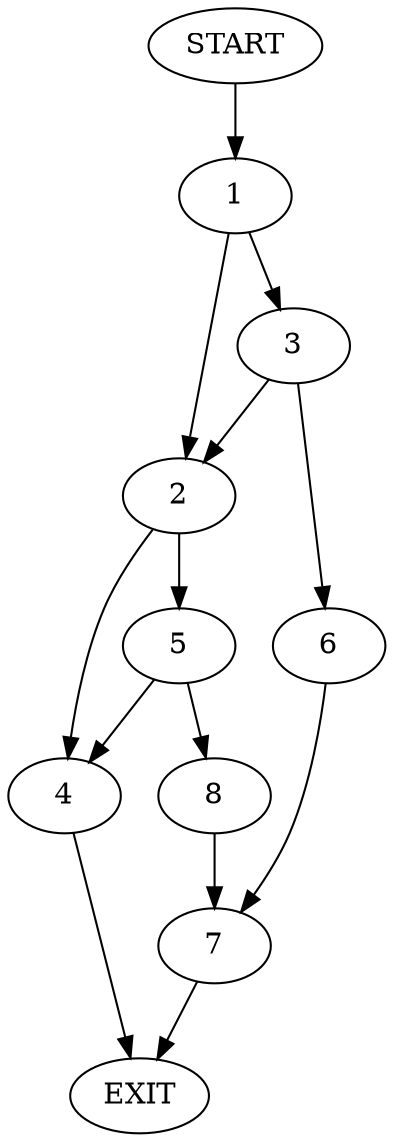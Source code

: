 digraph {
0 [label="START"]
9 [label="EXIT"]
0 -> 1
1 -> 2
1 -> 3
2 -> 4
2 -> 5
3 -> 6
3 -> 2
6 -> 7
7 -> 9
5 -> 4
5 -> 8
4 -> 9
8 -> 7
}
